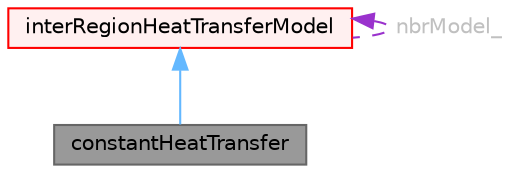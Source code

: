 digraph "constantHeatTransfer"
{
 // LATEX_PDF_SIZE
  bgcolor="transparent";
  edge [fontname=Helvetica,fontsize=10,labelfontname=Helvetica,labelfontsize=10];
  node [fontname=Helvetica,fontsize=10,shape=box,height=0.2,width=0.4];
  Node1 [id="Node000001",label="constantHeatTransfer",height=0.2,width=0.4,color="gray40", fillcolor="grey60", style="filled", fontcolor="black",tooltip="Applies a constant heat transfer model for inter-region heat exchanges."];
  Node2 -> Node1 [id="edge1_Node000001_Node000002",dir="back",color="steelblue1",style="solid",tooltip=" "];
  Node2 [id="Node000002",label="interRegionHeatTransferModel",height=0.2,width=0.4,color="red", fillcolor="#FFF0F0", style="filled",URL="$classFoam_1_1fv_1_1interRegionHeatTransferModel.html",tooltip="Intermediate class for handling inter-region heat exchanges."];
  Node2 -> Node2 [id="edge2_Node000002_Node000002",dir="back",color="darkorchid3",style="dashed",tooltip=" ",label=" nbrModel_",fontcolor="grey" ];
}
